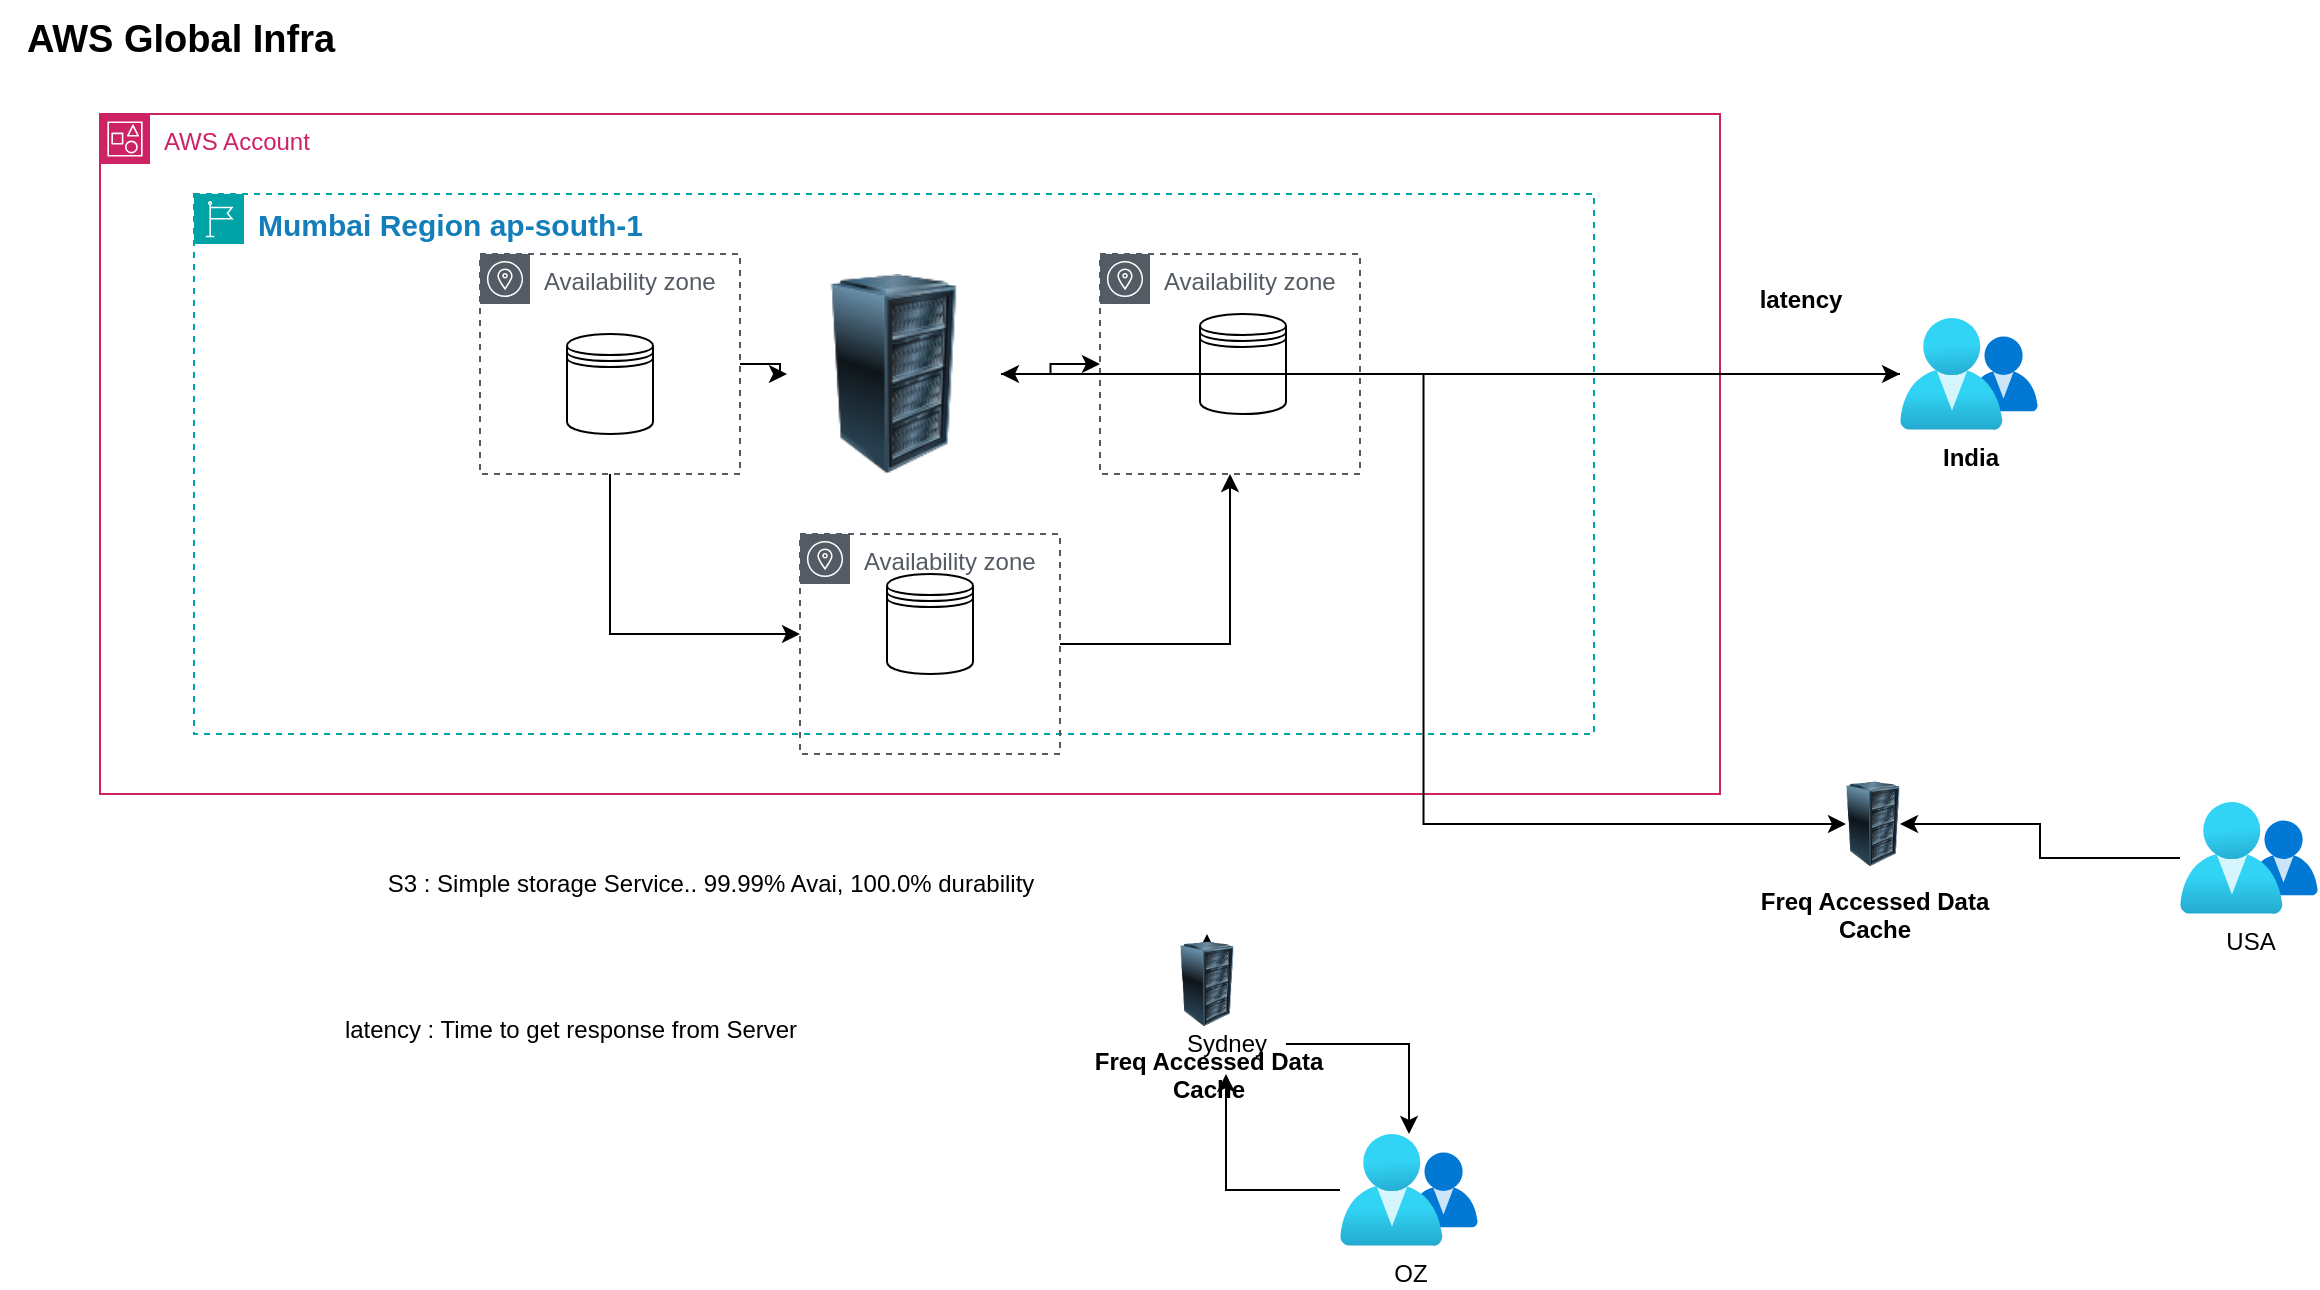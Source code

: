 <mxfile version="24.7.6">
  <diagram name="Page-1" id="Jw_naqx_jZpX0MMWQDCA">
    <mxGraphModel dx="1246" dy="494" grid="1" gridSize="10" guides="1" tooltips="1" connect="1" arrows="1" fold="1" page="1" pageScale="1" pageWidth="827" pageHeight="1169" math="0" shadow="0">
      <root>
        <mxCell id="0" />
        <mxCell id="1" parent="0" />
        <mxCell id="lyv8LLGaktVecTnRFhs8-1" value="AWS Account" style="points=[[0,0],[0.25,0],[0.5,0],[0.75,0],[1,0],[1,0.25],[1,0.5],[1,0.75],[1,1],[0.75,1],[0.5,1],[0.25,1],[0,1],[0,0.75],[0,0.5],[0,0.25]];outlineConnect=0;gradientColor=none;html=1;whiteSpace=wrap;fontSize=12;fontStyle=0;container=1;pointerEvents=0;collapsible=0;recursiveResize=0;shape=mxgraph.aws4.group;grIcon=mxgraph.aws4.group_account;strokeColor=#CD2264;fillColor=none;verticalAlign=top;align=left;spacingLeft=30;fontColor=#CD2264;dashed=0;" parent="1" vertex="1">
          <mxGeometry x="80" y="70" width="810" height="340" as="geometry" />
        </mxCell>
        <mxCell id="lyv8LLGaktVecTnRFhs8-2" value="&lt;b&gt;&lt;font style=&quot;font-size: 15px;&quot;&gt;Mumbai Region ap-south-1&lt;/font&gt;&lt;/b&gt;" style="points=[[0,0],[0.25,0],[0.5,0],[0.75,0],[1,0],[1,0.25],[1,0.5],[1,0.75],[1,1],[0.75,1],[0.5,1],[0.25,1],[0,1],[0,0.75],[0,0.5],[0,0.25]];outlineConnect=0;gradientColor=none;html=1;whiteSpace=wrap;fontSize=12;fontStyle=0;container=1;pointerEvents=0;collapsible=0;recursiveResize=0;shape=mxgraph.aws4.group;grIcon=mxgraph.aws4.group_region;strokeColor=#00A4A6;fillColor=none;verticalAlign=top;align=left;spacingLeft=30;fontColor=#147EBA;dashed=1;" parent="lyv8LLGaktVecTnRFhs8-1" vertex="1">
          <mxGeometry x="47" y="40" width="700" height="270" as="geometry" />
        </mxCell>
        <mxCell id="lyv8LLGaktVecTnRFhs8-6" style="edgeStyle=orthogonalEdgeStyle;rounded=0;orthogonalLoop=1;jettySize=auto;html=1;" parent="lyv8LLGaktVecTnRFhs8-2" source="lyv8LLGaktVecTnRFhs8-3" target="lyv8LLGaktVecTnRFhs8-4" edge="1">
          <mxGeometry relative="1" as="geometry">
            <Array as="points">
              <mxPoint x="208" y="220" />
            </Array>
          </mxGeometry>
        </mxCell>
        <mxCell id="lyv8LLGaktVecTnRFhs8-7" style="edgeStyle=orthogonalEdgeStyle;rounded=0;orthogonalLoop=1;jettySize=auto;html=1;" parent="lyv8LLGaktVecTnRFhs8-2" source="lyv8LLGaktVecTnRFhs8-14" target="lyv8LLGaktVecTnRFhs8-5" edge="1">
          <mxGeometry relative="1" as="geometry" />
        </mxCell>
        <mxCell id="lyv8LLGaktVecTnRFhs8-3" value="Availability zone" style="sketch=0;outlineConnect=0;gradientColor=none;html=1;whiteSpace=wrap;fontSize=12;fontStyle=0;shape=mxgraph.aws4.group;grIcon=mxgraph.aws4.group_availability_zone;strokeColor=#545B64;fillColor=none;verticalAlign=top;align=left;spacingLeft=30;fontColor=#545B64;dashed=1;" parent="lyv8LLGaktVecTnRFhs8-2" vertex="1">
          <mxGeometry x="143" y="30" width="130" height="110" as="geometry" />
        </mxCell>
        <mxCell id="lyv8LLGaktVecTnRFhs8-5" value="Availability zone" style="sketch=0;outlineConnect=0;gradientColor=none;html=1;whiteSpace=wrap;fontSize=12;fontStyle=0;shape=mxgraph.aws4.group;grIcon=mxgraph.aws4.group_availability_zone;strokeColor=#545B64;fillColor=none;verticalAlign=top;align=left;spacingLeft=30;fontColor=#545B64;dashed=1;" parent="lyv8LLGaktVecTnRFhs8-2" vertex="1">
          <mxGeometry x="453" y="30" width="130" height="110" as="geometry" />
        </mxCell>
        <mxCell id="lyv8LLGaktVecTnRFhs8-8" style="edgeStyle=orthogonalEdgeStyle;rounded=0;orthogonalLoop=1;jettySize=auto;html=1;" parent="lyv8LLGaktVecTnRFhs8-2" source="lyv8LLGaktVecTnRFhs8-4" target="lyv8LLGaktVecTnRFhs8-5" edge="1">
          <mxGeometry relative="1" as="geometry" />
        </mxCell>
        <mxCell id="lyv8LLGaktVecTnRFhs8-4" value="Availability zone" style="sketch=0;outlineConnect=0;gradientColor=none;html=1;whiteSpace=wrap;fontSize=12;fontStyle=0;shape=mxgraph.aws4.group;grIcon=mxgraph.aws4.group_availability_zone;strokeColor=#545B64;fillColor=none;verticalAlign=top;align=left;spacingLeft=30;fontColor=#545B64;dashed=1;" parent="lyv8LLGaktVecTnRFhs8-2" vertex="1">
          <mxGeometry x="303" y="170" width="130" height="110" as="geometry" />
        </mxCell>
        <mxCell id="lyv8LLGaktVecTnRFhs8-10" value="" style="shape=datastore;whiteSpace=wrap;html=1;" parent="lyv8LLGaktVecTnRFhs8-2" vertex="1">
          <mxGeometry x="186.5" y="70" width="43" height="50" as="geometry" />
        </mxCell>
        <mxCell id="lyv8LLGaktVecTnRFhs8-11" value="" style="shape=datastore;whiteSpace=wrap;html=1;" parent="lyv8LLGaktVecTnRFhs8-2" vertex="1">
          <mxGeometry x="346.5" y="190" width="43" height="50" as="geometry" />
        </mxCell>
        <mxCell id="lyv8LLGaktVecTnRFhs8-12" value="" style="shape=datastore;whiteSpace=wrap;html=1;" parent="lyv8LLGaktVecTnRFhs8-2" vertex="1">
          <mxGeometry x="503" y="60" width="43" height="50" as="geometry" />
        </mxCell>
        <mxCell id="lyv8LLGaktVecTnRFhs8-15" value="" style="edgeStyle=orthogonalEdgeStyle;rounded=0;orthogonalLoop=1;jettySize=auto;html=1;" parent="lyv8LLGaktVecTnRFhs8-2" source="lyv8LLGaktVecTnRFhs8-3" target="lyv8LLGaktVecTnRFhs8-14" edge="1">
          <mxGeometry relative="1" as="geometry">
            <mxPoint x="400" y="195" as="sourcePoint" />
            <mxPoint x="580" y="195" as="targetPoint" />
          </mxGeometry>
        </mxCell>
        <mxCell id="lyv8LLGaktVecTnRFhs8-14" value="" style="image;html=1;image=img/lib/clip_art/computers/Server_Rack_128x128.png" parent="lyv8LLGaktVecTnRFhs8-2" vertex="1">
          <mxGeometry x="296.5" y="40" width="107" height="100" as="geometry" />
        </mxCell>
        <mxCell id="lyv8LLGaktVecTnRFhs8-13" value="S3 : Simple storage Service.. 99.99% Avai, 100.0% durability" style="text;html=1;align=center;verticalAlign=middle;resizable=0;points=[];autosize=1;strokeColor=none;fillColor=none;" parent="1" vertex="1">
          <mxGeometry x="190" y="440" width="390" height="30" as="geometry" />
        </mxCell>
        <mxCell id="lyv8LLGaktVecTnRFhs8-17" style="edgeStyle=orthogonalEdgeStyle;rounded=0;orthogonalLoop=1;jettySize=auto;html=1;" parent="1" source="lyv8LLGaktVecTnRFhs8-16" target="lyv8LLGaktVecTnRFhs8-14" edge="1">
          <mxGeometry relative="1" as="geometry" />
        </mxCell>
        <mxCell id="lyv8LLGaktVecTnRFhs8-16" value="&lt;b&gt;India&lt;/b&gt;" style="image;aspect=fixed;html=1;points=[];align=center;fontSize=12;image=img/lib/azure2/management_governance/My_Customers.svg;" parent="1" vertex="1">
          <mxGeometry x="980" y="172" width="69" height="56.0" as="geometry" />
        </mxCell>
        <mxCell id="lyv8LLGaktVecTnRFhs8-18" style="edgeStyle=orthogonalEdgeStyle;rounded=0;orthogonalLoop=1;jettySize=auto;html=1;" parent="1" source="lyv8LLGaktVecTnRFhs8-14" target="lyv8LLGaktVecTnRFhs8-16" edge="1">
          <mxGeometry relative="1" as="geometry" />
        </mxCell>
        <mxCell id="lyv8LLGaktVecTnRFhs8-30" style="edgeStyle=orthogonalEdgeStyle;rounded=0;orthogonalLoop=1;jettySize=auto;html=1;entryX=1;entryY=0.5;entryDx=0;entryDy=0;" parent="1" source="lyv8LLGaktVecTnRFhs8-19" target="lyv8LLGaktVecTnRFhs8-25" edge="1">
          <mxGeometry relative="1" as="geometry" />
        </mxCell>
        <mxCell id="lyv8LLGaktVecTnRFhs8-19" value="USA" style="image;aspect=fixed;html=1;points=[];align=center;fontSize=12;image=img/lib/azure2/management_governance/My_Customers.svg;" parent="1" vertex="1">
          <mxGeometry x="1120" y="414" width="69" height="56.0" as="geometry" />
        </mxCell>
        <mxCell id="lyv8LLGaktVecTnRFhs8-32" style="edgeStyle=orthogonalEdgeStyle;rounded=0;orthogonalLoop=1;jettySize=auto;html=1;" parent="1" source="lyv8LLGaktVecTnRFhs8-33" target="lyv8LLGaktVecTnRFhs8-31" edge="1">
          <mxGeometry relative="1" as="geometry" />
        </mxCell>
        <mxCell id="lyv8LLGaktVecTnRFhs8-20" value="OZ" style="image;aspect=fixed;html=1;points=[];align=center;fontSize=12;image=img/lib/azure2/management_governance/My_Customers.svg;" parent="1" vertex="1">
          <mxGeometry x="700" y="580" width="69" height="56.0" as="geometry" />
        </mxCell>
        <mxCell id="lyv8LLGaktVecTnRFhs8-23" value="latency : Time to get response from Server" style="text;html=1;align=center;verticalAlign=middle;resizable=0;points=[];autosize=1;strokeColor=none;fillColor=none;" parent="1" vertex="1">
          <mxGeometry x="190" y="513" width="250" height="30" as="geometry" />
        </mxCell>
        <mxCell id="lyv8LLGaktVecTnRFhs8-25" value="&lt;b&gt;Freq Accessed Data&lt;/b&gt;&lt;div&gt;&lt;b&gt;Cache&lt;/b&gt;&lt;/div&gt;" style="image;html=1;image=img/lib/clip_art/computers/Server_Rack_128x128.png" parent="1" vertex="1">
          <mxGeometry x="953" y="400" width="27" height="50" as="geometry" />
        </mxCell>
        <mxCell id="lyv8LLGaktVecTnRFhs8-27" style="edgeStyle=orthogonalEdgeStyle;rounded=0;orthogonalLoop=1;jettySize=auto;html=1;entryX=0;entryY=0.5;entryDx=0;entryDy=0;" parent="1" source="lyv8LLGaktVecTnRFhs8-14" target="lyv8LLGaktVecTnRFhs8-25" edge="1">
          <mxGeometry relative="1" as="geometry" />
        </mxCell>
        <mxCell id="lyv8LLGaktVecTnRFhs8-31" value="&lt;b&gt;Freq Accessed Data&lt;/b&gt;&lt;div&gt;&lt;b&gt;Cache&lt;/b&gt;&lt;/div&gt;" style="image;html=1;image=img/lib/clip_art/computers/Server_Rack_128x128.png" parent="1" vertex="1">
          <mxGeometry x="620" y="480" width="27" height="50" as="geometry" />
        </mxCell>
        <mxCell id="lyv8LLGaktVecTnRFhs8-35" style="edgeStyle=orthogonalEdgeStyle;rounded=0;orthogonalLoop=1;jettySize=auto;html=1;" parent="1" source="lyv8LLGaktVecTnRFhs8-33" target="lyv8LLGaktVecTnRFhs8-20" edge="1">
          <mxGeometry relative="1" as="geometry" />
        </mxCell>
        <mxCell id="lyv8LLGaktVecTnRFhs8-37" value="" style="edgeStyle=orthogonalEdgeStyle;rounded=0;orthogonalLoop=1;jettySize=auto;html=1;" parent="1" source="lyv8LLGaktVecTnRFhs8-20" target="lyv8LLGaktVecTnRFhs8-33" edge="1">
          <mxGeometry relative="1" as="geometry">
            <mxPoint x="700" y="608" as="sourcePoint" />
            <mxPoint x="634" y="530" as="targetPoint" />
          </mxGeometry>
        </mxCell>
        <mxCell id="lyv8LLGaktVecTnRFhs8-33" value="Sydney" style="text;html=1;align=center;verticalAlign=middle;resizable=0;points=[];autosize=1;strokeColor=none;fillColor=none;" parent="1" vertex="1">
          <mxGeometry x="613" y="520" width="60" height="30" as="geometry" />
        </mxCell>
        <mxCell id="PtwWY0d7tNemNWUgsrt9-1" value="&lt;b&gt;&lt;font style=&quot;font-size: 19px;&quot;&gt;AWS Global Infra&lt;/font&gt;&lt;/b&gt;" style="text;html=1;align=center;verticalAlign=middle;resizable=0;points=[];autosize=1;strokeColor=none;fillColor=none;" vertex="1" parent="1">
          <mxGeometry x="30" y="13" width="180" height="40" as="geometry" />
        </mxCell>
        <mxCell id="PtwWY0d7tNemNWUgsrt9-2" value="&lt;b&gt;latency&lt;/b&gt;" style="text;html=1;align=center;verticalAlign=middle;resizable=0;points=[];autosize=1;strokeColor=none;fillColor=none;" vertex="1" parent="1">
          <mxGeometry x="900" y="148" width="60" height="30" as="geometry" />
        </mxCell>
      </root>
    </mxGraphModel>
  </diagram>
</mxfile>
